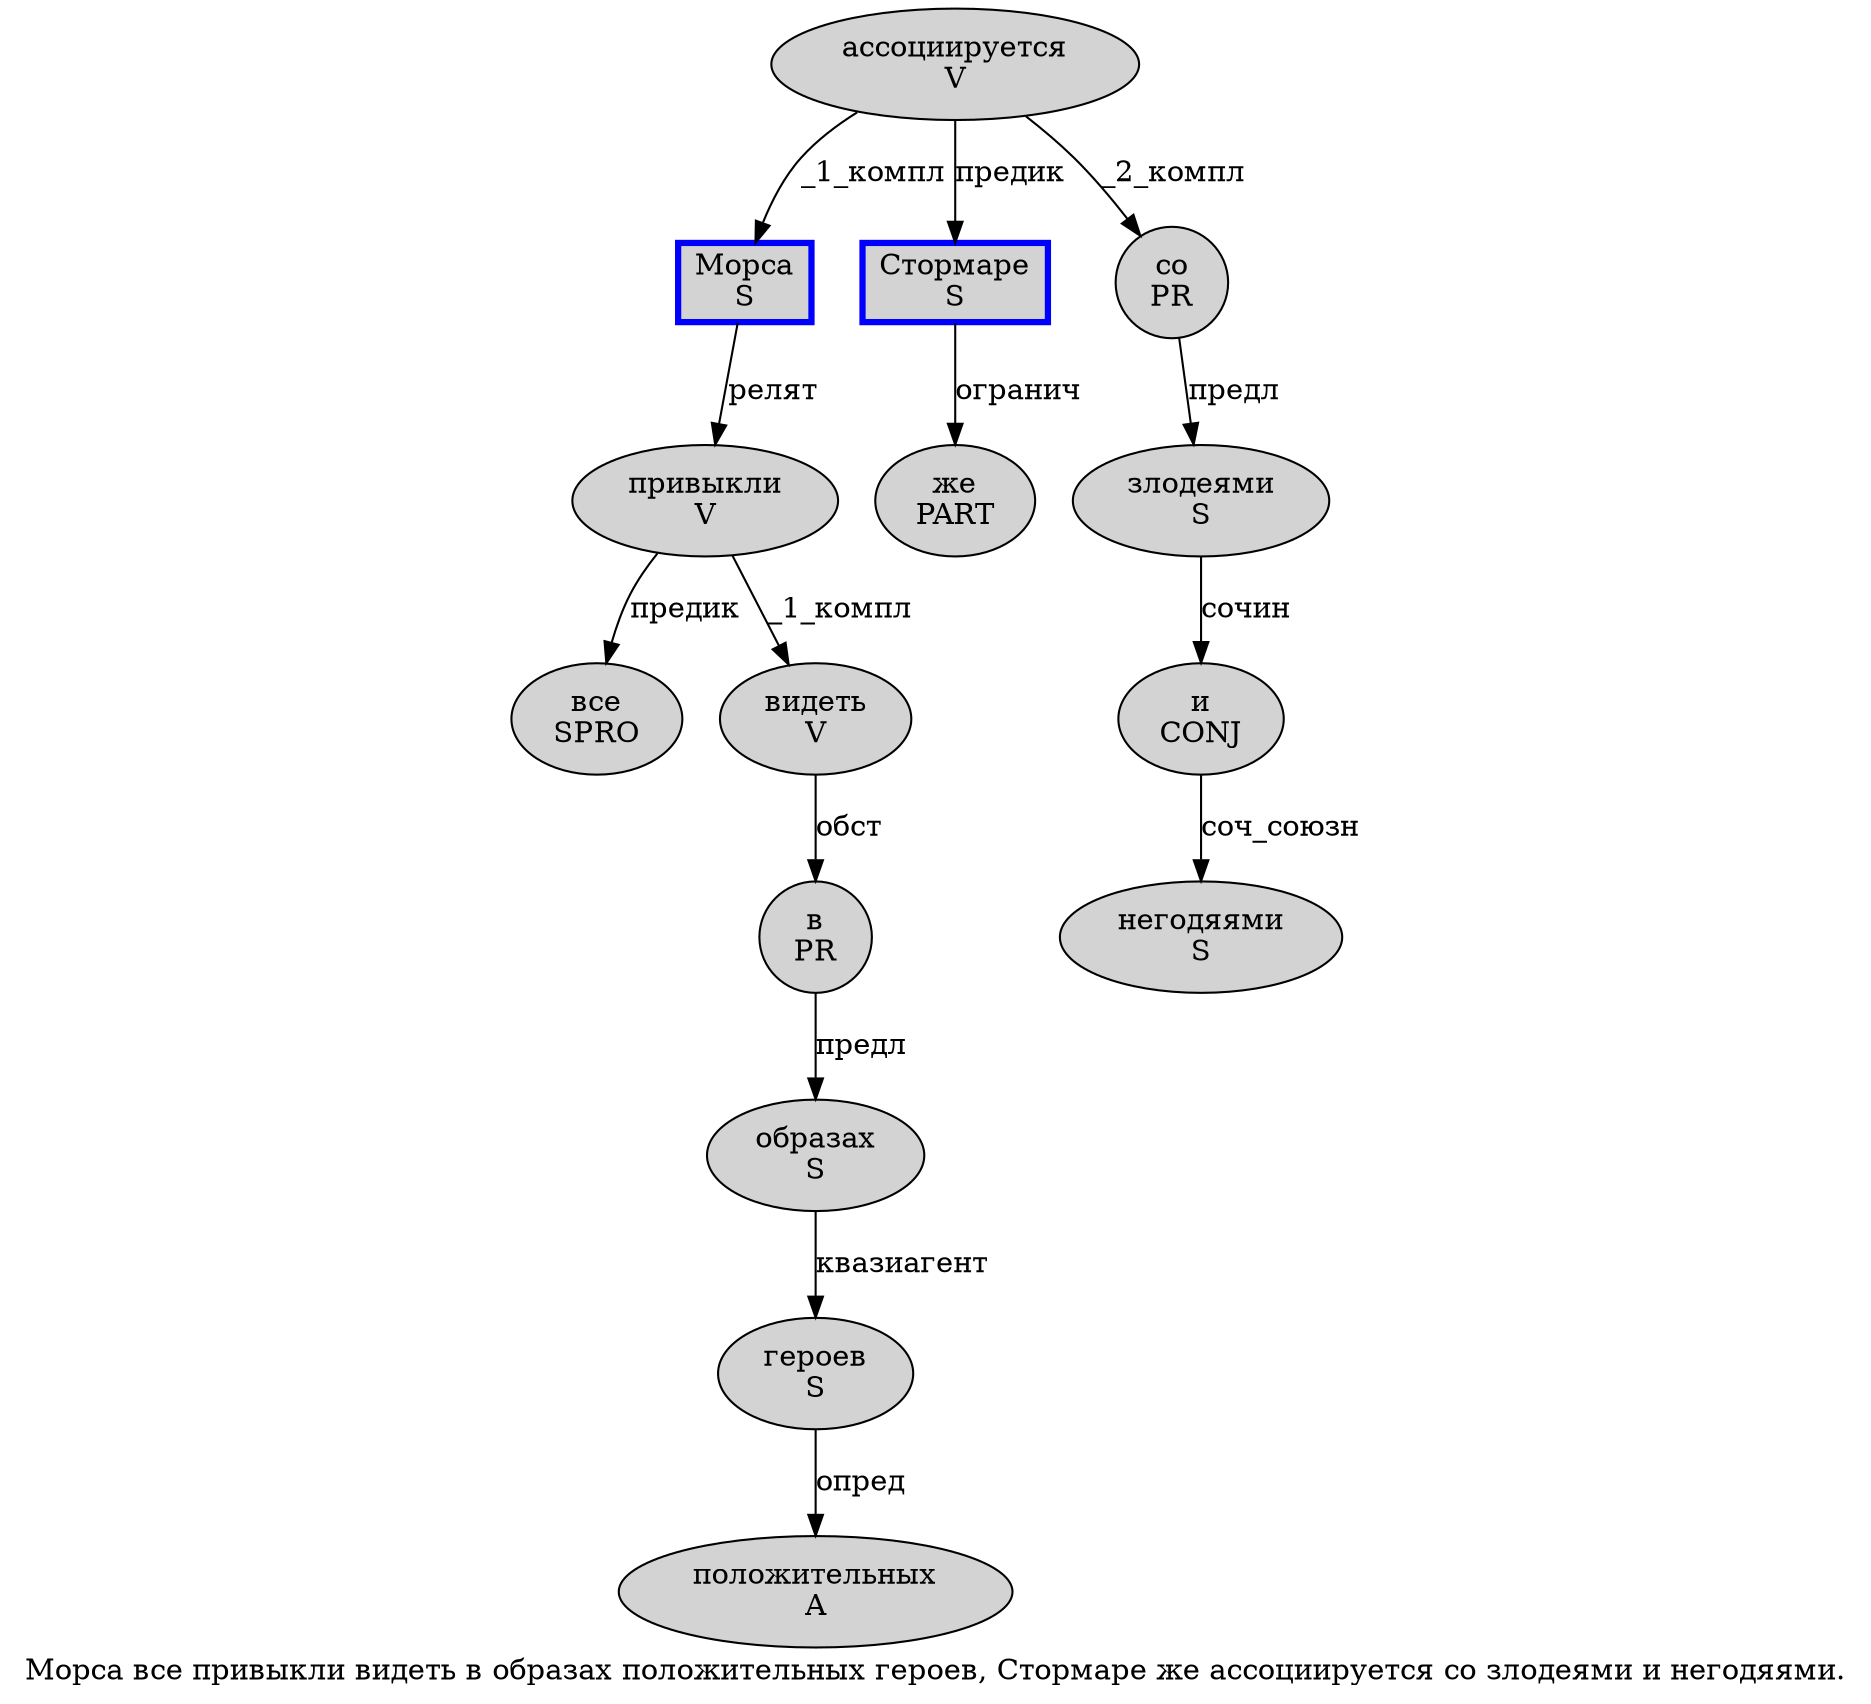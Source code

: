 digraph SENTENCE_854 {
	graph [label="Морса все привыкли видеть в образах положительных героев, Стормаре же ассоциируется со злодеями и негодяями."]
	node [style=filled]
		0 [label="Морса
S" color=blue fillcolor=lightgray penwidth=3 shape=box]
		1 [label="все
SPRO" color="" fillcolor=lightgray penwidth=1 shape=ellipse]
		2 [label="привыкли
V" color="" fillcolor=lightgray penwidth=1 shape=ellipse]
		3 [label="видеть
V" color="" fillcolor=lightgray penwidth=1 shape=ellipse]
		4 [label="в
PR" color="" fillcolor=lightgray penwidth=1 shape=ellipse]
		5 [label="образах
S" color="" fillcolor=lightgray penwidth=1 shape=ellipse]
		6 [label="положительных
A" color="" fillcolor=lightgray penwidth=1 shape=ellipse]
		7 [label="героев
S" color="" fillcolor=lightgray penwidth=1 shape=ellipse]
		9 [label="Стормаре
S" color=blue fillcolor=lightgray penwidth=3 shape=box]
		10 [label="же
PART" color="" fillcolor=lightgray penwidth=1 shape=ellipse]
		11 [label="ассоциируется
V" color="" fillcolor=lightgray penwidth=1 shape=ellipse]
		12 [label="со
PR" color="" fillcolor=lightgray penwidth=1 shape=ellipse]
		13 [label="злодеями
S" color="" fillcolor=lightgray penwidth=1 shape=ellipse]
		14 [label="и
CONJ" color="" fillcolor=lightgray penwidth=1 shape=ellipse]
		15 [label="негодяями
S" color="" fillcolor=lightgray penwidth=1 shape=ellipse]
			9 -> 10 [label="огранич"]
			11 -> 0 [label="_1_компл"]
			11 -> 9 [label="предик"]
			11 -> 12 [label="_2_компл"]
			7 -> 6 [label="опред"]
			13 -> 14 [label="сочин"]
			2 -> 1 [label="предик"]
			2 -> 3 [label="_1_компл"]
			14 -> 15 [label="соч_союзн"]
			5 -> 7 [label="квазиагент"]
			3 -> 4 [label="обст"]
			0 -> 2 [label="релят"]
			4 -> 5 [label="предл"]
			12 -> 13 [label="предл"]
}